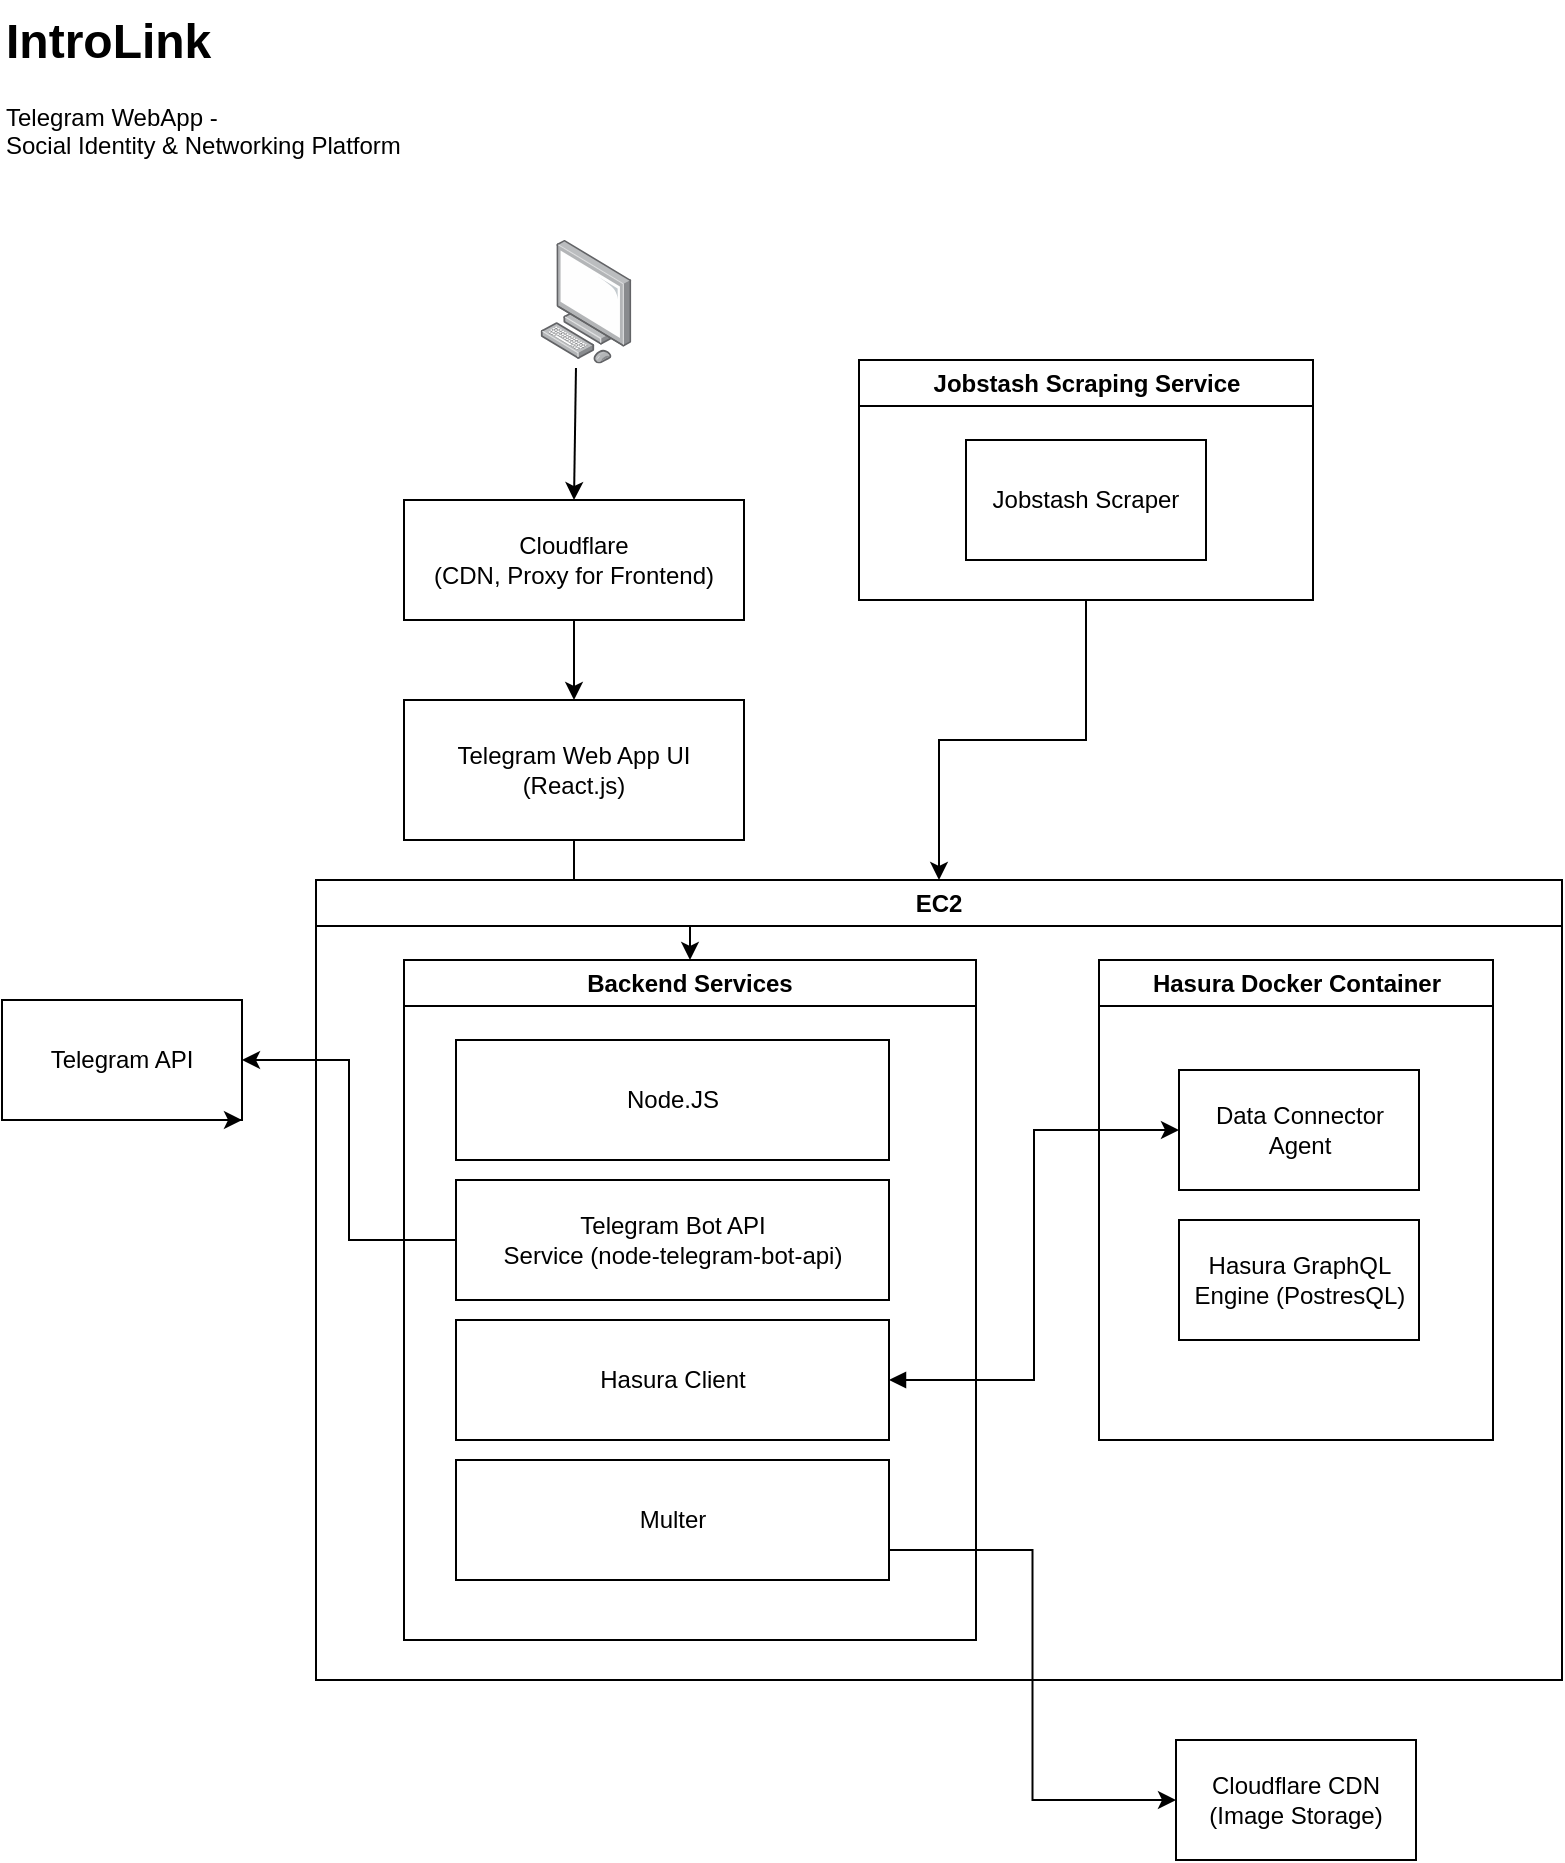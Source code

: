 <mxfile version="26.1.1">
  <diagram name="Page-1" id="CLOCA12NSpduD85WpcYU">
    <mxGraphModel dx="4261" dy="1404" grid="1" gridSize="10" guides="1" tooltips="1" connect="1" arrows="1" fold="1" page="1" pageScale="1" pageWidth="827" pageHeight="1169" math="0" shadow="0">
      <root>
        <mxCell id="0" />
        <mxCell id="1" parent="0" />
        <mxCell id="-oJC06npQDLTVk7xnE9J-32" value="" style="image;points=[];aspect=fixed;html=1;align=center;shadow=0;dashed=0;image=img/lib/allied_telesis/computer_and_terminals/Personal_Computer.svg;" parent="1" vertex="1">
          <mxGeometry x="-1370.8" y="130" width="45.6" height="61.8" as="geometry" />
        </mxCell>
        <mxCell id="-oJC06npQDLTVk7xnE9J-33" value="Telegram Web App UI&lt;div&gt;(React.js)&lt;/div&gt;" style="rounded=0;whiteSpace=wrap;html=1;" parent="1" vertex="1">
          <mxGeometry x="-1439" y="360" width="170" height="70" as="geometry" />
        </mxCell>
        <mxCell id="-oJC06npQDLTVk7xnE9J-34" value="Telegram API" style="rounded=0;whiteSpace=wrap;html=1;strokeColor=default;" parent="1" vertex="1">
          <mxGeometry x="-1640" y="510" width="120" height="60" as="geometry" />
        </mxCell>
        <mxCell id="-oJC06npQDLTVk7xnE9J-35" value="Backend Services" style="swimlane;whiteSpace=wrap;html=1;" parent="1" vertex="1">
          <mxGeometry x="-1439" y="490" width="286" height="340" as="geometry" />
        </mxCell>
        <mxCell id="-oJC06npQDLTVk7xnE9J-36" value="Telegram Bot API&lt;div&gt;Service (node-telegram-bot-api)&lt;/div&gt;" style="rounded=0;whiteSpace=wrap;html=1;" parent="-oJC06npQDLTVk7xnE9J-35" vertex="1">
          <mxGeometry x="26" y="110" width="216.5" height="60" as="geometry" />
        </mxCell>
        <mxCell id="-oJC06npQDLTVk7xnE9J-37" value="Hasura Client" style="rounded=0;whiteSpace=wrap;html=1;" parent="-oJC06npQDLTVk7xnE9J-35" vertex="1">
          <mxGeometry x="26" y="180" width="216.5" height="60" as="geometry" />
        </mxCell>
        <mxCell id="-oJC06npQDLTVk7xnE9J-38" value="Multer" style="rounded=0;whiteSpace=wrap;html=1;" parent="-oJC06npQDLTVk7xnE9J-35" vertex="1">
          <mxGeometry x="26" y="250" width="216.5" height="60" as="geometry" />
        </mxCell>
        <mxCell id="-oJC06npQDLTVk7xnE9J-39" value="Node.JS" style="rounded=0;whiteSpace=wrap;html=1;" parent="-oJC06npQDLTVk7xnE9J-35" vertex="1">
          <mxGeometry x="26" y="40" width="216.5" height="60" as="geometry" />
        </mxCell>
        <mxCell id="-oJC06npQDLTVk7xnE9J-40" style="edgeStyle=orthogonalEdgeStyle;rounded=0;orthogonalLoop=1;jettySize=auto;html=1;exitX=0.5;exitY=1;exitDx=0;exitDy=0;entryX=0.5;entryY=0;entryDx=0;entryDy=0;" parent="1" source="-oJC06npQDLTVk7xnE9J-41" target="-oJC06npQDLTVk7xnE9J-33" edge="1">
          <mxGeometry relative="1" as="geometry" />
        </mxCell>
        <mxCell id="-oJC06npQDLTVk7xnE9J-41" value="Cloudflare&lt;br&gt;(CDN, Proxy for Frontend)" style="rounded=0;whiteSpace=wrap;html=1;" parent="1" vertex="1">
          <mxGeometry x="-1439" y="260" width="170" height="60" as="geometry" />
        </mxCell>
        <mxCell id="-oJC06npQDLTVk7xnE9J-42" value="Cloudflare CDN&lt;br&gt;(Image Storage)" style="rounded=0;whiteSpace=wrap;html=1;" parent="1" vertex="1">
          <mxGeometry x="-1053" y="880" width="120" height="60" as="geometry" />
        </mxCell>
        <mxCell id="-oJC06npQDLTVk7xnE9J-46" value="" style="endArrow=classic;html=1;rounded=0;exitX=0.39;exitY=1.036;exitDx=0;exitDy=0;exitPerimeter=0;entryX=0.5;entryY=0;entryDx=0;entryDy=0;" parent="1" source="-oJC06npQDLTVk7xnE9J-32" target="-oJC06npQDLTVk7xnE9J-41" edge="1">
          <mxGeometry width="50" height="50" relative="1" as="geometry">
            <mxPoint x="-1453" y="260" as="sourcePoint" />
            <mxPoint x="-1403" y="210" as="targetPoint" />
          </mxGeometry>
        </mxCell>
        <mxCell id="-oJC06npQDLTVk7xnE9J-47" style="edgeStyle=orthogonalEdgeStyle;rounded=0;orthogonalLoop=1;jettySize=auto;html=1;exitX=1;exitY=0.75;exitDx=0;exitDy=0;entryX=0;entryY=0.5;entryDx=0;entryDy=0;" parent="1" source="-oJC06npQDLTVk7xnE9J-38" target="-oJC06npQDLTVk7xnE9J-42" edge="1">
          <mxGeometry relative="1" as="geometry" />
        </mxCell>
        <mxCell id="-oJC06npQDLTVk7xnE9J-48" style="edgeStyle=orthogonalEdgeStyle;rounded=0;orthogonalLoop=1;jettySize=auto;html=1;exitX=1;exitY=0.5;exitDx=0;exitDy=0;startArrow=block;startFill=1;entryX=0;entryY=0.5;entryDx=0;entryDy=0;" parent="1" source="-oJC06npQDLTVk7xnE9J-37" target="-oJC06npQDLTVk7xnE9J-45" edge="1">
          <mxGeometry relative="1" as="geometry">
            <mxPoint x="-1073" y="670" as="targetPoint" />
          </mxGeometry>
        </mxCell>
        <mxCell id="-oJC06npQDLTVk7xnE9J-50" style="edgeStyle=orthogonalEdgeStyle;rounded=0;orthogonalLoop=1;jettySize=auto;html=1;exitX=0.5;exitY=1;exitDx=0;exitDy=0;entryX=0.5;entryY=0;entryDx=0;entryDy=0;" parent="1" source="-oJC06npQDLTVk7xnE9J-33" target="-oJC06npQDLTVk7xnE9J-35" edge="1">
          <mxGeometry relative="1" as="geometry">
            <mxPoint x="-1344" y="330" as="sourcePoint" />
            <mxPoint x="-1344" y="370" as="targetPoint" />
          </mxGeometry>
        </mxCell>
        <mxCell id="-oJC06npQDLTVk7xnE9J-51" value="EC2" style="swimlane;whiteSpace=wrap;html=1;" parent="1" vertex="1">
          <mxGeometry x="-1483" y="450" width="623" height="400" as="geometry" />
        </mxCell>
        <mxCell id="-oJC06npQDLTVk7xnE9J-43" value="Hasura Docker Container" style="swimlane;whiteSpace=wrap;html=1;" parent="-oJC06npQDLTVk7xnE9J-51" vertex="1">
          <mxGeometry x="391.5" y="40" width="197" height="240" as="geometry" />
        </mxCell>
        <mxCell id="-oJC06npQDLTVk7xnE9J-44" value="Hasura GraphQL Engine (PostresQL)" style="rounded=0;whiteSpace=wrap;html=1;" parent="-oJC06npQDLTVk7xnE9J-43" vertex="1">
          <mxGeometry x="40" y="130" width="120" height="60" as="geometry" />
        </mxCell>
        <mxCell id="-oJC06npQDLTVk7xnE9J-45" value="Data Connector Agent" style="rounded=0;whiteSpace=wrap;html=1;" parent="-oJC06npQDLTVk7xnE9J-43" vertex="1">
          <mxGeometry x="40" y="55" width="120" height="60" as="geometry" />
        </mxCell>
        <mxCell id="-oJC06npQDLTVk7xnE9J-55" style="edgeStyle=orthogonalEdgeStyle;rounded=0;orthogonalLoop=1;jettySize=auto;html=1;exitX=0.5;exitY=1;exitDx=0;exitDy=0;" parent="1" source="-oJC06npQDLTVk7xnE9J-52" target="-oJC06npQDLTVk7xnE9J-51" edge="1">
          <mxGeometry relative="1" as="geometry" />
        </mxCell>
        <mxCell id="-oJC06npQDLTVk7xnE9J-52" value="Jobstash Scraping Service" style="swimlane;whiteSpace=wrap;html=1;" parent="1" vertex="1">
          <mxGeometry x="-1211.5" y="190" width="227" height="120" as="geometry" />
        </mxCell>
        <mxCell id="-oJC06npQDLTVk7xnE9J-53" value="Jobstash Scraper" style="rounded=0;whiteSpace=wrap;html=1;strokeColor=default;" parent="-oJC06npQDLTVk7xnE9J-52" vertex="1">
          <mxGeometry x="53.5" y="40" width="120" height="60" as="geometry" />
        </mxCell>
        <mxCell id="-oJC06npQDLTVk7xnE9J-57" style="edgeStyle=orthogonalEdgeStyle;rounded=0;orthogonalLoop=1;jettySize=auto;html=1;exitX=0;exitY=0.5;exitDx=0;exitDy=0;entryX=1;entryY=0.5;entryDx=0;entryDy=0;" parent="1" source="-oJC06npQDLTVk7xnE9J-36" target="-oJC06npQDLTVk7xnE9J-34" edge="1">
          <mxGeometry relative="1" as="geometry" />
        </mxCell>
        <mxCell id="-oJC06npQDLTVk7xnE9J-58" style="edgeStyle=orthogonalEdgeStyle;rounded=0;orthogonalLoop=1;jettySize=auto;html=1;exitX=0.75;exitY=1;exitDx=0;exitDy=0;entryX=1;entryY=1;entryDx=0;entryDy=0;" parent="1" source="-oJC06npQDLTVk7xnE9J-34" target="-oJC06npQDLTVk7xnE9J-34" edge="1">
          <mxGeometry relative="1" as="geometry" />
        </mxCell>
        <mxCell id="-oJC06npQDLTVk7xnE9J-59" value="&lt;h1 style=&quot;margin-top: 0px;&quot;&gt;IntroLink&lt;/h1&gt;&lt;p&gt;Telegram WebApp - &lt;br&gt;Social Identity &amp;amp; Networking Platform&lt;/p&gt;" style="text;html=1;whiteSpace=wrap;overflow=hidden;rounded=0;" parent="1" vertex="1">
          <mxGeometry x="-1640" y="10" width="240" height="90" as="geometry" />
        </mxCell>
      </root>
    </mxGraphModel>
  </diagram>
</mxfile>
